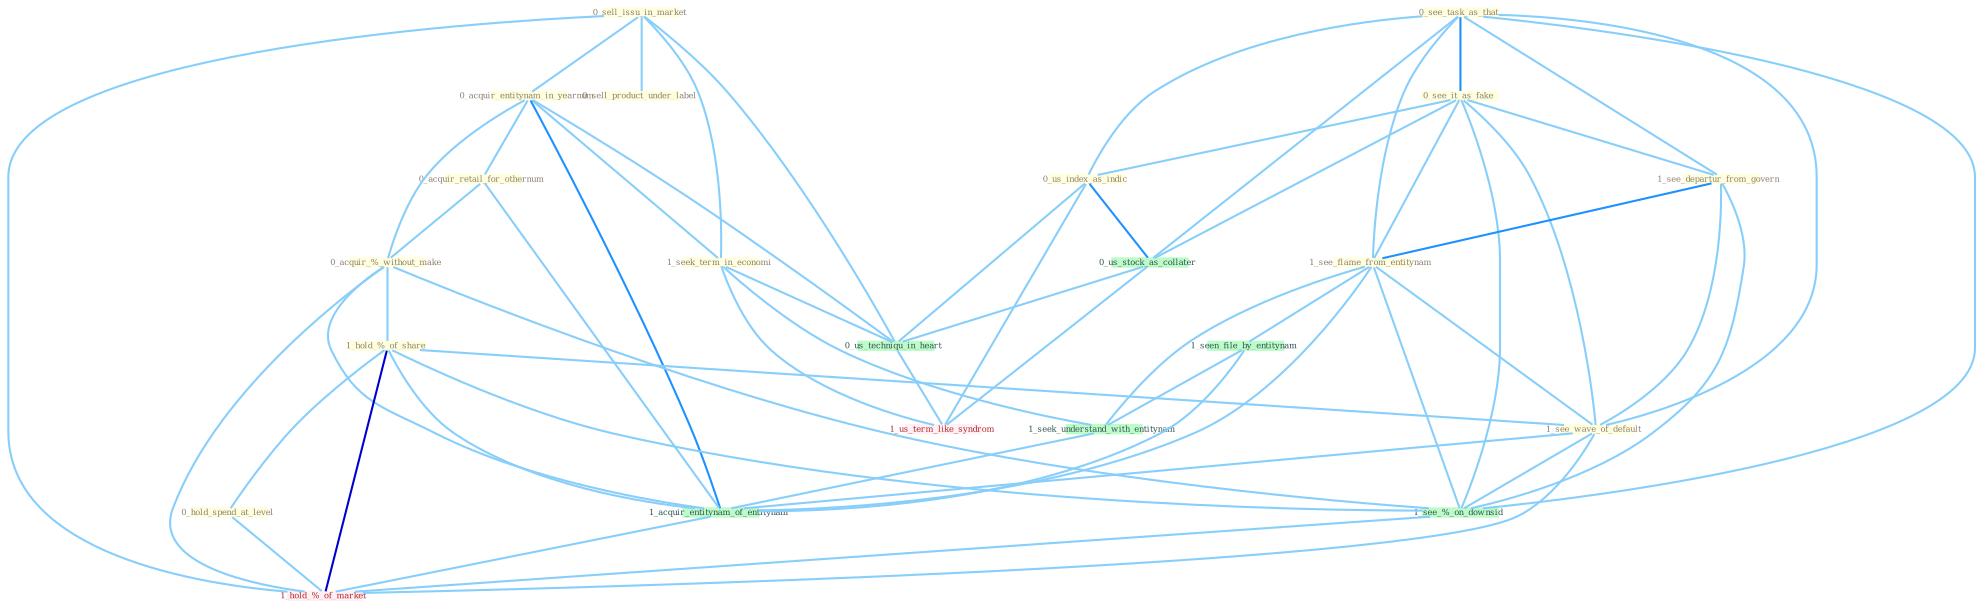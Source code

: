 Graph G{ 
    node
    [shape=polygon,style=filled,width=.5,height=.06,color="#BDFCC9",fixedsize=true,fontsize=4,
    fontcolor="#2f4f4f"];
    {node
    [color="#ffffe0", fontcolor="#8b7d6b"] "0_sell_issu_in_market " "0_acquir_entitynam_in_yearnum " "0_see_task_as_that " "0_see_it_as_fake " "1_see_departur_from_govern " "0_acquir_retail_for_othernum " "0_us_index_as_indic " "0_acquir_%_without_make " "0_sell_product_under_label " "1_seek_term_in_economi " "1_hold_%_of_share " "0_hold_spend_at_level " "1_see_flame_from_entitynam " "1_see_wave_of_default "}
{node [color="#fff0f5", fontcolor="#b22222"] "1_us_term_like_syndrom " "1_hold_%_of_market "}
edge [color="#B0E2FF"];

	"0_sell_issu_in_market " -- "0_acquir_entitynam_in_yearnum " [w="1", color="#87cefa" ];
	"0_sell_issu_in_market " -- "0_sell_product_under_label " [w="1", color="#87cefa" ];
	"0_sell_issu_in_market " -- "1_seek_term_in_economi " [w="1", color="#87cefa" ];
	"0_sell_issu_in_market " -- "0_us_techniqu_in_heart " [w="1", color="#87cefa" ];
	"0_sell_issu_in_market " -- "1_hold_%_of_market " [w="1", color="#87cefa" ];
	"0_acquir_entitynam_in_yearnum " -- "0_acquir_retail_for_othernum " [w="1", color="#87cefa" ];
	"0_acquir_entitynam_in_yearnum " -- "0_acquir_%_without_make " [w="1", color="#87cefa" ];
	"0_acquir_entitynam_in_yearnum " -- "1_seek_term_in_economi " [w="1", color="#87cefa" ];
	"0_acquir_entitynam_in_yearnum " -- "1_acquir_entitynam_of_entitynam " [w="2", color="#1e90ff" , len=0.8];
	"0_acquir_entitynam_in_yearnum " -- "0_us_techniqu_in_heart " [w="1", color="#87cefa" ];
	"0_see_task_as_that " -- "0_see_it_as_fake " [w="2", color="#1e90ff" , len=0.8];
	"0_see_task_as_that " -- "1_see_departur_from_govern " [w="1", color="#87cefa" ];
	"0_see_task_as_that " -- "0_us_index_as_indic " [w="1", color="#87cefa" ];
	"0_see_task_as_that " -- "1_see_flame_from_entitynam " [w="1", color="#87cefa" ];
	"0_see_task_as_that " -- "1_see_wave_of_default " [w="1", color="#87cefa" ];
	"0_see_task_as_that " -- "0_us_stock_as_collater " [w="1", color="#87cefa" ];
	"0_see_task_as_that " -- "1_see_%_on_downsid " [w="1", color="#87cefa" ];
	"0_see_it_as_fake " -- "1_see_departur_from_govern " [w="1", color="#87cefa" ];
	"0_see_it_as_fake " -- "0_us_index_as_indic " [w="1", color="#87cefa" ];
	"0_see_it_as_fake " -- "1_see_flame_from_entitynam " [w="1", color="#87cefa" ];
	"0_see_it_as_fake " -- "1_see_wave_of_default " [w="1", color="#87cefa" ];
	"0_see_it_as_fake " -- "0_us_stock_as_collater " [w="1", color="#87cefa" ];
	"0_see_it_as_fake " -- "1_see_%_on_downsid " [w="1", color="#87cefa" ];
	"1_see_departur_from_govern " -- "1_see_flame_from_entitynam " [w="2", color="#1e90ff" , len=0.8];
	"1_see_departur_from_govern " -- "1_see_wave_of_default " [w="1", color="#87cefa" ];
	"1_see_departur_from_govern " -- "1_see_%_on_downsid " [w="1", color="#87cefa" ];
	"0_acquir_retail_for_othernum " -- "0_acquir_%_without_make " [w="1", color="#87cefa" ];
	"0_acquir_retail_for_othernum " -- "1_acquir_entitynam_of_entitynam " [w="1", color="#87cefa" ];
	"0_us_index_as_indic " -- "0_us_stock_as_collater " [w="2", color="#1e90ff" , len=0.8];
	"0_us_index_as_indic " -- "0_us_techniqu_in_heart " [w="1", color="#87cefa" ];
	"0_us_index_as_indic " -- "1_us_term_like_syndrom " [w="1", color="#87cefa" ];
	"0_acquir_%_without_make " -- "1_hold_%_of_share " [w="1", color="#87cefa" ];
	"0_acquir_%_without_make " -- "1_acquir_entitynam_of_entitynam " [w="1", color="#87cefa" ];
	"0_acquir_%_without_make " -- "1_see_%_on_downsid " [w="1", color="#87cefa" ];
	"0_acquir_%_without_make " -- "1_hold_%_of_market " [w="1", color="#87cefa" ];
	"1_seek_term_in_economi " -- "1_seek_understand_with_entitynam " [w="1", color="#87cefa" ];
	"1_seek_term_in_economi " -- "0_us_techniqu_in_heart " [w="1", color="#87cefa" ];
	"1_seek_term_in_economi " -- "1_us_term_like_syndrom " [w="1", color="#87cefa" ];
	"1_hold_%_of_share " -- "0_hold_spend_at_level " [w="1", color="#87cefa" ];
	"1_hold_%_of_share " -- "1_see_wave_of_default " [w="1", color="#87cefa" ];
	"1_hold_%_of_share " -- "1_acquir_entitynam_of_entitynam " [w="1", color="#87cefa" ];
	"1_hold_%_of_share " -- "1_see_%_on_downsid " [w="1", color="#87cefa" ];
	"1_hold_%_of_share " -- "1_hold_%_of_market " [w="3", color="#0000cd" , len=0.6];
	"0_hold_spend_at_level " -- "1_hold_%_of_market " [w="1", color="#87cefa" ];
	"1_see_flame_from_entitynam " -- "1_see_wave_of_default " [w="1", color="#87cefa" ];
	"1_see_flame_from_entitynam " -- "1_seen_file_by_entitynam " [w="1", color="#87cefa" ];
	"1_see_flame_from_entitynam " -- "1_seek_understand_with_entitynam " [w="1", color="#87cefa" ];
	"1_see_flame_from_entitynam " -- "1_acquir_entitynam_of_entitynam " [w="1", color="#87cefa" ];
	"1_see_flame_from_entitynam " -- "1_see_%_on_downsid " [w="1", color="#87cefa" ];
	"1_see_wave_of_default " -- "1_acquir_entitynam_of_entitynam " [w="1", color="#87cefa" ];
	"1_see_wave_of_default " -- "1_see_%_on_downsid " [w="1", color="#87cefa" ];
	"1_see_wave_of_default " -- "1_hold_%_of_market " [w="1", color="#87cefa" ];
	"1_seen_file_by_entitynam " -- "1_seek_understand_with_entitynam " [w="1", color="#87cefa" ];
	"1_seen_file_by_entitynam " -- "1_acquir_entitynam_of_entitynam " [w="1", color="#87cefa" ];
	"0_us_stock_as_collater " -- "0_us_techniqu_in_heart " [w="1", color="#87cefa" ];
	"0_us_stock_as_collater " -- "1_us_term_like_syndrom " [w="1", color="#87cefa" ];
	"1_seek_understand_with_entitynam " -- "1_acquir_entitynam_of_entitynam " [w="1", color="#87cefa" ];
	"1_acquir_entitynam_of_entitynam " -- "1_hold_%_of_market " [w="1", color="#87cefa" ];
	"0_us_techniqu_in_heart " -- "1_us_term_like_syndrom " [w="1", color="#87cefa" ];
	"1_see_%_on_downsid " -- "1_hold_%_of_market " [w="1", color="#87cefa" ];
}